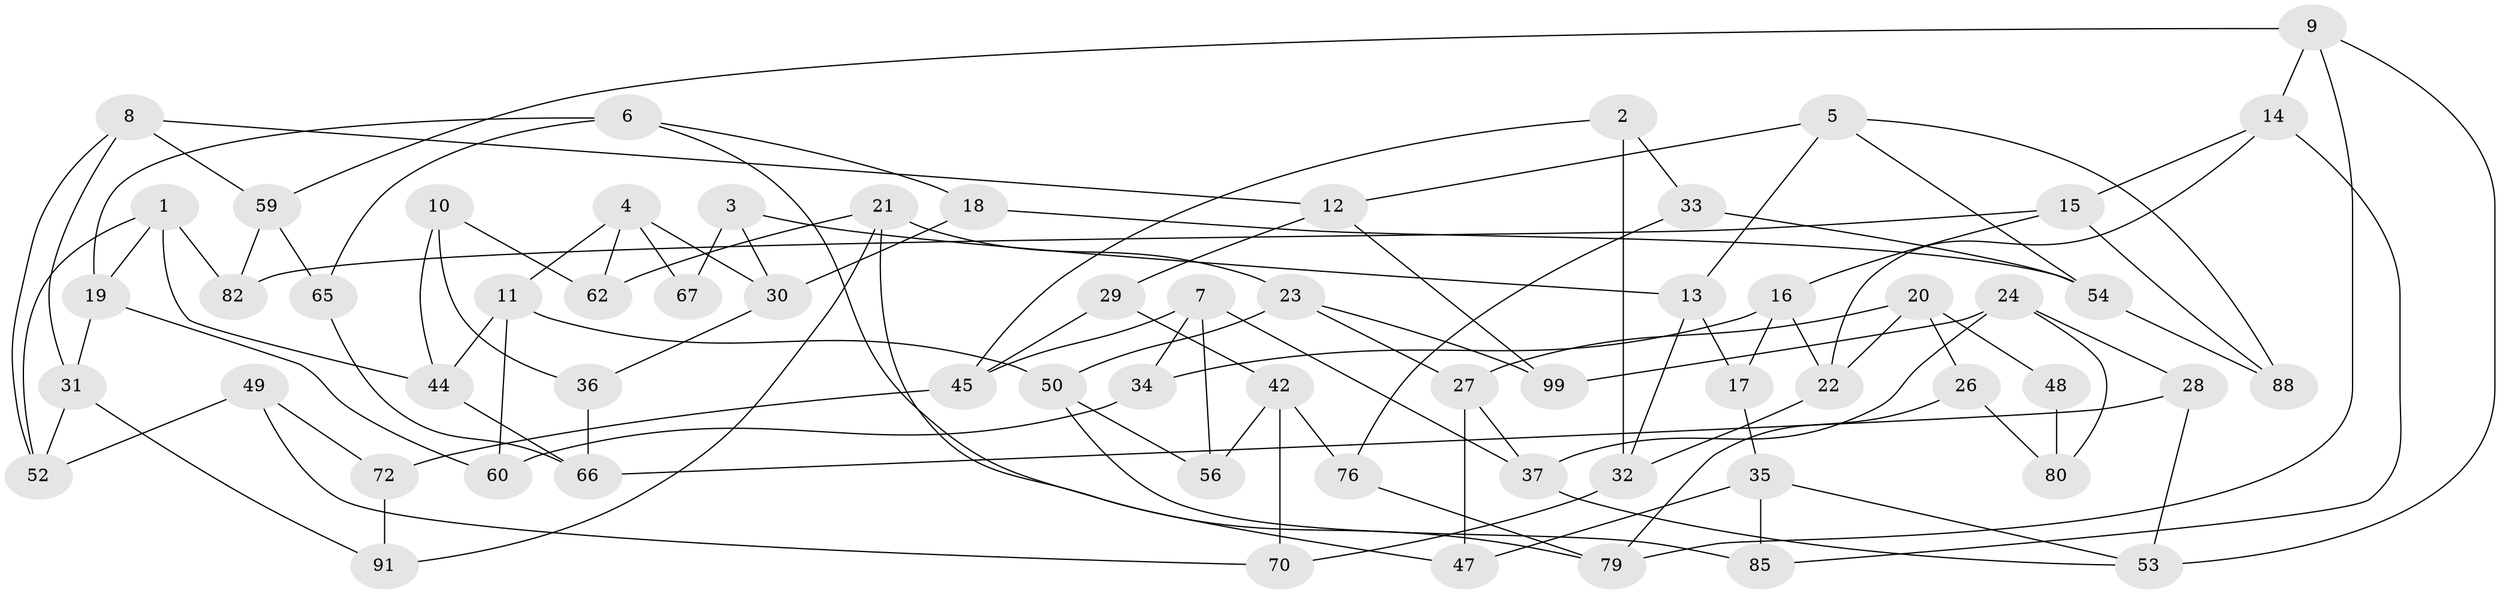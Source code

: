 // original degree distribution, {3: 1.0}
// Generated by graph-tools (version 1.1) at 2025/11/02/21/25 10:11:15]
// undirected, 63 vertices, 111 edges
graph export_dot {
graph [start="1"]
  node [color=gray90,style=filled];
  1 [super="+39"];
  2;
  3 [super="+92"];
  4 [super="+51"];
  5 [super="+25"];
  6 [super="+89"];
  7 [super="+55"];
  8 [super="+96"];
  9 [super="+68"];
  10;
  11 [super="+40"];
  12 [super="+64"];
  13 [super="+75"];
  14 [super="+90"];
  15 [super="+77"];
  16 [super="+41"];
  17;
  18;
  19 [super="+98"];
  20 [super="+78"];
  21 [super="+63"];
  22 [super="+93"];
  23 [super="+57"];
  24 [super="+61"];
  26;
  27 [super="+46"];
  28;
  29;
  30 [super="+87"];
  31 [super="+69"];
  32 [super="+43"];
  33;
  34;
  35 [super="+73"];
  36;
  37 [super="+38"];
  42 [super="+83"];
  44 [super="+71"];
  45 [super="+84"];
  47;
  48;
  49;
  50 [super="+58"];
  52 [super="+97"];
  53 [super="+74"];
  54 [super="+86"];
  56;
  59 [super="+81"];
  60;
  62;
  65;
  66 [super="+100"];
  67;
  70;
  72;
  76;
  79 [super="+94"];
  80 [super="+95"];
  82;
  85;
  88;
  91;
  99;
  1 -- 44;
  1 -- 19;
  1 -- 82;
  1 -- 52;
  2 -- 45;
  2 -- 32;
  2 -- 33;
  3 -- 30;
  3 -- 67 [weight=2];
  3 -- 13;
  4 -- 67;
  4 -- 30;
  4 -- 62;
  4 -- 11;
  5 -- 12;
  5 -- 88;
  5 -- 54;
  5 -- 13;
  6 -- 65;
  6 -- 19;
  6 -- 18;
  6 -- 79;
  7 -- 34;
  7 -- 37;
  7 -- 56;
  7 -- 45;
  8 -- 31;
  8 -- 52;
  8 -- 12;
  8 -- 59;
  9 -- 14;
  9 -- 79;
  9 -- 59;
  9 -- 53;
  10 -- 62;
  10 -- 36;
  10 -- 44;
  11 -- 50;
  11 -- 60;
  11 -- 44;
  12 -- 29;
  12 -- 99;
  13 -- 17;
  13 -- 32;
  14 -- 85;
  14 -- 22;
  14 -- 15;
  15 -- 16;
  15 -- 88;
  15 -- 82;
  16 -- 34;
  16 -- 17;
  16 -- 22;
  17 -- 35;
  18 -- 54;
  18 -- 30;
  19 -- 60;
  19 -- 31;
  20 -- 48;
  20 -- 22;
  20 -- 26;
  20 -- 27;
  21 -- 91;
  21 -- 62;
  21 -- 47;
  21 -- 23;
  22 -- 32;
  23 -- 27;
  23 -- 50;
  23 -- 99;
  24 -- 28;
  24 -- 80;
  24 -- 99;
  24 -- 37;
  26 -- 79;
  26 -- 80;
  27 -- 47;
  27 -- 37;
  28 -- 66;
  28 -- 53;
  29 -- 45;
  29 -- 42;
  30 -- 36;
  31 -- 91;
  31 -- 52;
  32 -- 70;
  33 -- 76;
  33 -- 54;
  34 -- 60;
  35 -- 85;
  35 -- 53;
  35 -- 47;
  36 -- 66;
  37 -- 53;
  42 -- 56;
  42 -- 76;
  42 -- 70;
  44 -- 66;
  45 -- 72;
  48 -- 80 [weight=2];
  49 -- 70;
  49 -- 72;
  49 -- 52;
  50 -- 85;
  50 -- 56;
  54 -- 88;
  59 -- 82;
  59 -- 65;
  65 -- 66;
  72 -- 91;
  76 -- 79;
}
